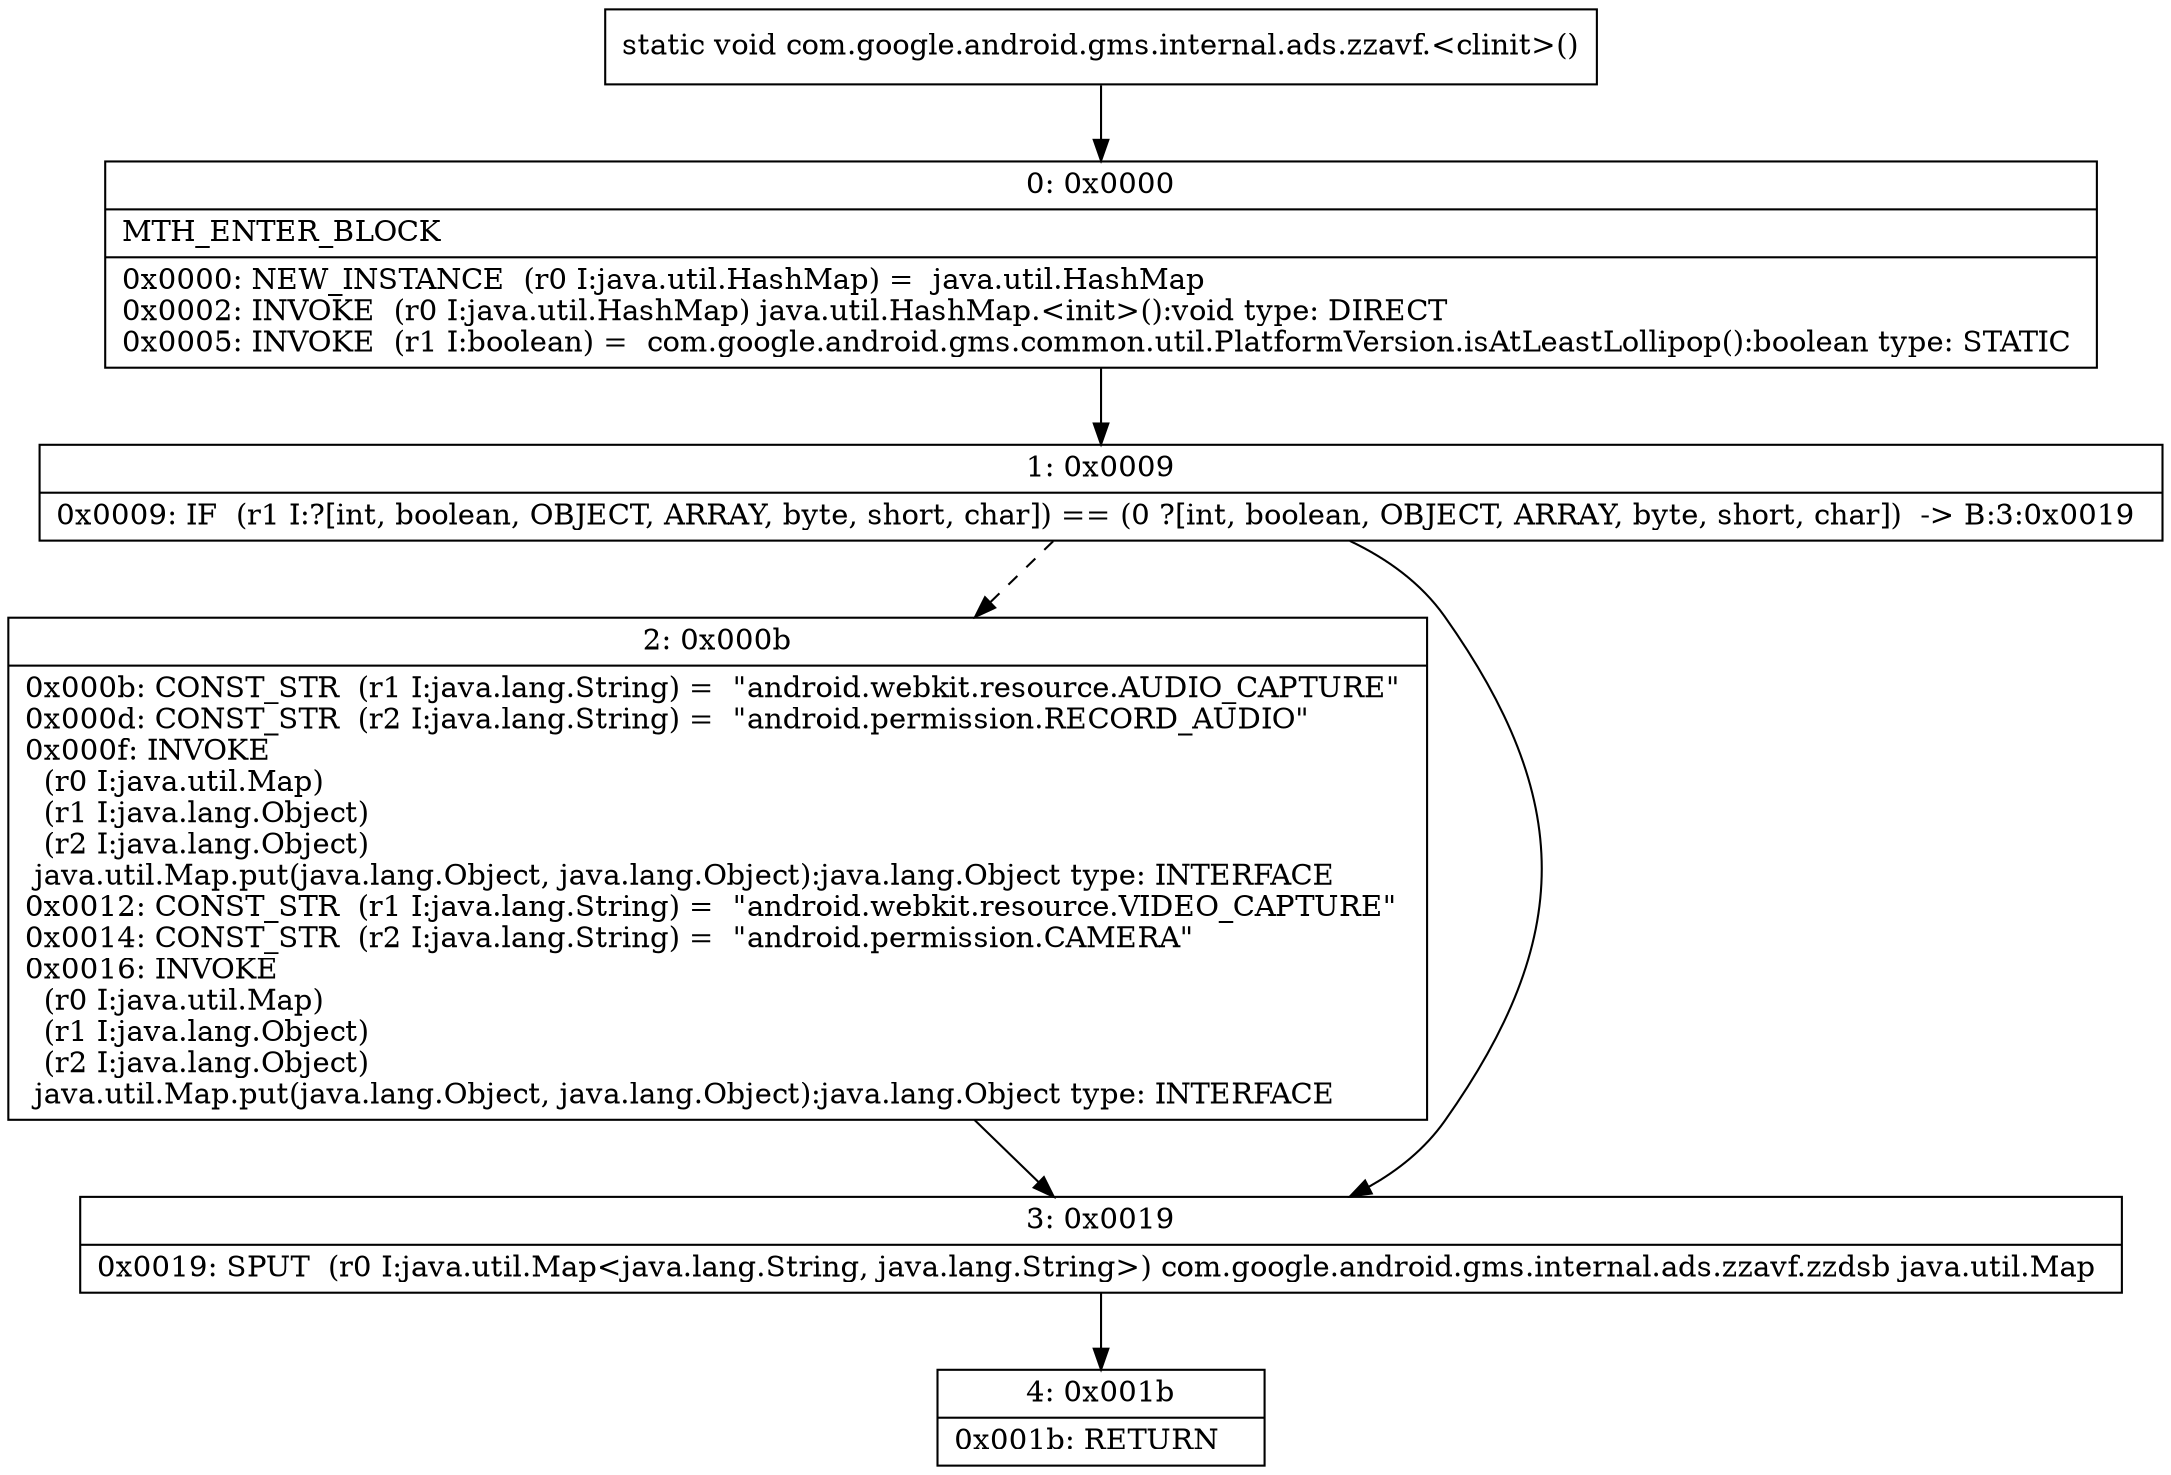 digraph "CFG forcom.google.android.gms.internal.ads.zzavf.\<clinit\>()V" {
Node_0 [shape=record,label="{0\:\ 0x0000|MTH_ENTER_BLOCK\l|0x0000: NEW_INSTANCE  (r0 I:java.util.HashMap) =  java.util.HashMap \l0x0002: INVOKE  (r0 I:java.util.HashMap) java.util.HashMap.\<init\>():void type: DIRECT \l0x0005: INVOKE  (r1 I:boolean) =  com.google.android.gms.common.util.PlatformVersion.isAtLeastLollipop():boolean type: STATIC \l}"];
Node_1 [shape=record,label="{1\:\ 0x0009|0x0009: IF  (r1 I:?[int, boolean, OBJECT, ARRAY, byte, short, char]) == (0 ?[int, boolean, OBJECT, ARRAY, byte, short, char])  \-\> B:3:0x0019 \l}"];
Node_2 [shape=record,label="{2\:\ 0x000b|0x000b: CONST_STR  (r1 I:java.lang.String) =  \"android.webkit.resource.AUDIO_CAPTURE\" \l0x000d: CONST_STR  (r2 I:java.lang.String) =  \"android.permission.RECORD_AUDIO\" \l0x000f: INVOKE  \l  (r0 I:java.util.Map)\l  (r1 I:java.lang.Object)\l  (r2 I:java.lang.Object)\l java.util.Map.put(java.lang.Object, java.lang.Object):java.lang.Object type: INTERFACE \l0x0012: CONST_STR  (r1 I:java.lang.String) =  \"android.webkit.resource.VIDEO_CAPTURE\" \l0x0014: CONST_STR  (r2 I:java.lang.String) =  \"android.permission.CAMERA\" \l0x0016: INVOKE  \l  (r0 I:java.util.Map)\l  (r1 I:java.lang.Object)\l  (r2 I:java.lang.Object)\l java.util.Map.put(java.lang.Object, java.lang.Object):java.lang.Object type: INTERFACE \l}"];
Node_3 [shape=record,label="{3\:\ 0x0019|0x0019: SPUT  (r0 I:java.util.Map\<java.lang.String, java.lang.String\>) com.google.android.gms.internal.ads.zzavf.zzdsb java.util.Map \l}"];
Node_4 [shape=record,label="{4\:\ 0x001b|0x001b: RETURN   \l}"];
MethodNode[shape=record,label="{static void com.google.android.gms.internal.ads.zzavf.\<clinit\>() }"];
MethodNode -> Node_0;
Node_0 -> Node_1;
Node_1 -> Node_2[style=dashed];
Node_1 -> Node_3;
Node_2 -> Node_3;
Node_3 -> Node_4;
}


